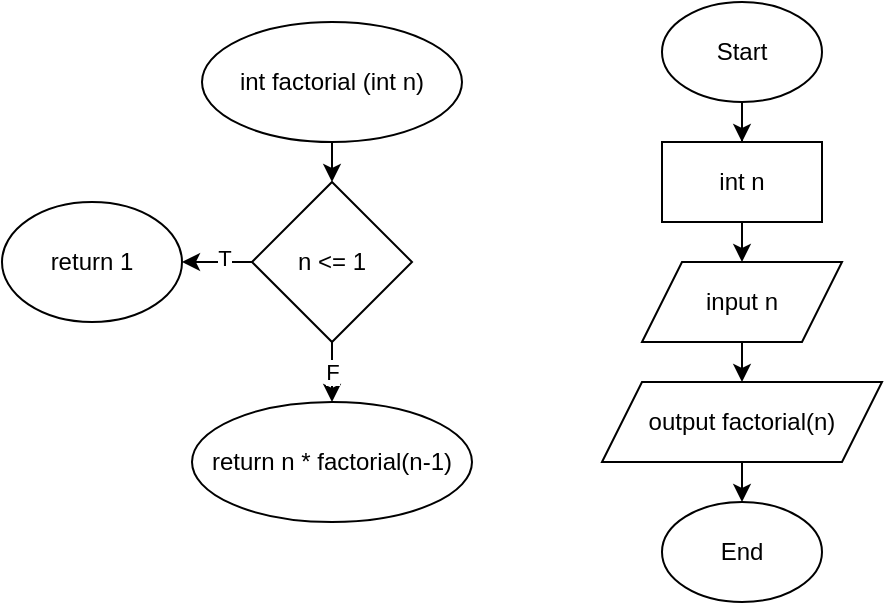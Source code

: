 <mxfile version="24.9.0">
  <diagram name="Сторінка-1" id="6DXRS3csCj2I16RjvyHf">
    <mxGraphModel dx="711" dy="647" grid="1" gridSize="10" guides="1" tooltips="1" connect="1" arrows="1" fold="1" page="1" pageScale="1" pageWidth="827" pageHeight="1169" math="0" shadow="0">
      <root>
        <mxCell id="0" />
        <mxCell id="1" parent="0" />
        <mxCell id="u6bNEP01-yX-sxlxN0_T-42" style="edgeStyle=orthogonalEdgeStyle;rounded=0;orthogonalLoop=1;jettySize=auto;html=1;exitX=0.5;exitY=1;exitDx=0;exitDy=0;entryX=0.5;entryY=0;entryDx=0;entryDy=0;" edge="1" parent="1" source="u6bNEP01-yX-sxlxN0_T-38" target="u6bNEP01-yX-sxlxN0_T-39">
          <mxGeometry relative="1" as="geometry" />
        </mxCell>
        <mxCell id="u6bNEP01-yX-sxlxN0_T-38" value="int factorial (int n)" style="ellipse;whiteSpace=wrap;html=1;" vertex="1" parent="1">
          <mxGeometry x="170" y="260" width="130" height="60" as="geometry" />
        </mxCell>
        <mxCell id="u6bNEP01-yX-sxlxN0_T-43" value="F" style="edgeStyle=orthogonalEdgeStyle;rounded=0;orthogonalLoop=1;jettySize=auto;html=1;exitX=0.5;exitY=1;exitDx=0;exitDy=0;entryX=0.5;entryY=0;entryDx=0;entryDy=0;" edge="1" parent="1" source="u6bNEP01-yX-sxlxN0_T-39" target="u6bNEP01-yX-sxlxN0_T-41">
          <mxGeometry relative="1" as="geometry" />
        </mxCell>
        <mxCell id="u6bNEP01-yX-sxlxN0_T-44" style="edgeStyle=orthogonalEdgeStyle;rounded=0;orthogonalLoop=1;jettySize=auto;html=1;entryX=1;entryY=0.5;entryDx=0;entryDy=0;" edge="1" parent="1" source="u6bNEP01-yX-sxlxN0_T-39" target="u6bNEP01-yX-sxlxN0_T-40">
          <mxGeometry relative="1" as="geometry" />
        </mxCell>
        <mxCell id="u6bNEP01-yX-sxlxN0_T-45" value="T" style="edgeLabel;html=1;align=center;verticalAlign=middle;resizable=0;points=[];" vertex="1" connectable="0" parent="u6bNEP01-yX-sxlxN0_T-44">
          <mxGeometry x="-0.367" y="-2" relative="1" as="geometry">
            <mxPoint as="offset" />
          </mxGeometry>
        </mxCell>
        <mxCell id="u6bNEP01-yX-sxlxN0_T-39" value="n &amp;lt;= 1" style="rhombus;whiteSpace=wrap;html=1;" vertex="1" parent="1">
          <mxGeometry x="195" y="340" width="80" height="80" as="geometry" />
        </mxCell>
        <mxCell id="u6bNEP01-yX-sxlxN0_T-40" value="return 1" style="ellipse;whiteSpace=wrap;html=1;" vertex="1" parent="1">
          <mxGeometry x="70" y="350" width="90" height="60" as="geometry" />
        </mxCell>
        <mxCell id="u6bNEP01-yX-sxlxN0_T-41" value="return n * factorial(n-1)" style="ellipse;whiteSpace=wrap;html=1;" vertex="1" parent="1">
          <mxGeometry x="165" y="450" width="140" height="60" as="geometry" />
        </mxCell>
        <mxCell id="u6bNEP01-yX-sxlxN0_T-52" style="edgeStyle=orthogonalEdgeStyle;rounded=0;orthogonalLoop=1;jettySize=auto;html=1;exitX=0.5;exitY=1;exitDx=0;exitDy=0;" edge="1" parent="1" source="u6bNEP01-yX-sxlxN0_T-46" target="u6bNEP01-yX-sxlxN0_T-47">
          <mxGeometry relative="1" as="geometry" />
        </mxCell>
        <mxCell id="u6bNEP01-yX-sxlxN0_T-46" value="Start" style="ellipse;whiteSpace=wrap;html=1;" vertex="1" parent="1">
          <mxGeometry x="400" y="250" width="80" height="50" as="geometry" />
        </mxCell>
        <mxCell id="u6bNEP01-yX-sxlxN0_T-53" style="edgeStyle=orthogonalEdgeStyle;rounded=0;orthogonalLoop=1;jettySize=auto;html=1;exitX=0.5;exitY=1;exitDx=0;exitDy=0;entryX=0.5;entryY=0;entryDx=0;entryDy=0;" edge="1" parent="1" source="u6bNEP01-yX-sxlxN0_T-47" target="u6bNEP01-yX-sxlxN0_T-48">
          <mxGeometry relative="1" as="geometry" />
        </mxCell>
        <mxCell id="u6bNEP01-yX-sxlxN0_T-47" value="int n" style="rounded=0;whiteSpace=wrap;html=1;" vertex="1" parent="1">
          <mxGeometry x="400" y="320" width="80" height="40" as="geometry" />
        </mxCell>
        <mxCell id="u6bNEP01-yX-sxlxN0_T-54" style="edgeStyle=orthogonalEdgeStyle;rounded=0;orthogonalLoop=1;jettySize=auto;html=1;exitX=0.5;exitY=1;exitDx=0;exitDy=0;entryX=0.5;entryY=0;entryDx=0;entryDy=0;" edge="1" parent="1" source="u6bNEP01-yX-sxlxN0_T-48" target="u6bNEP01-yX-sxlxN0_T-49">
          <mxGeometry relative="1" as="geometry" />
        </mxCell>
        <mxCell id="u6bNEP01-yX-sxlxN0_T-48" value="input n" style="shape=parallelogram;perimeter=parallelogramPerimeter;whiteSpace=wrap;html=1;fixedSize=1;" vertex="1" parent="1">
          <mxGeometry x="390" y="380" width="100" height="40" as="geometry" />
        </mxCell>
        <mxCell id="u6bNEP01-yX-sxlxN0_T-55" style="edgeStyle=orthogonalEdgeStyle;rounded=0;orthogonalLoop=1;jettySize=auto;html=1;exitX=0.5;exitY=1;exitDx=0;exitDy=0;entryX=0.5;entryY=0;entryDx=0;entryDy=0;" edge="1" parent="1" source="u6bNEP01-yX-sxlxN0_T-49" target="u6bNEP01-yX-sxlxN0_T-51">
          <mxGeometry relative="1" as="geometry" />
        </mxCell>
        <mxCell id="u6bNEP01-yX-sxlxN0_T-49" value="output factorial(n)" style="shape=parallelogram;perimeter=parallelogramPerimeter;whiteSpace=wrap;html=1;fixedSize=1;" vertex="1" parent="1">
          <mxGeometry x="370" y="440" width="140" height="40" as="geometry" />
        </mxCell>
        <mxCell id="u6bNEP01-yX-sxlxN0_T-50" style="edgeStyle=orthogonalEdgeStyle;rounded=0;orthogonalLoop=1;jettySize=auto;html=1;exitX=0.5;exitY=1;exitDx=0;exitDy=0;" edge="1" parent="1" source="u6bNEP01-yX-sxlxN0_T-49" target="u6bNEP01-yX-sxlxN0_T-49">
          <mxGeometry relative="1" as="geometry" />
        </mxCell>
        <mxCell id="u6bNEP01-yX-sxlxN0_T-51" value="End" style="ellipse;whiteSpace=wrap;html=1;" vertex="1" parent="1">
          <mxGeometry x="400" y="500" width="80" height="50" as="geometry" />
        </mxCell>
      </root>
    </mxGraphModel>
  </diagram>
</mxfile>
